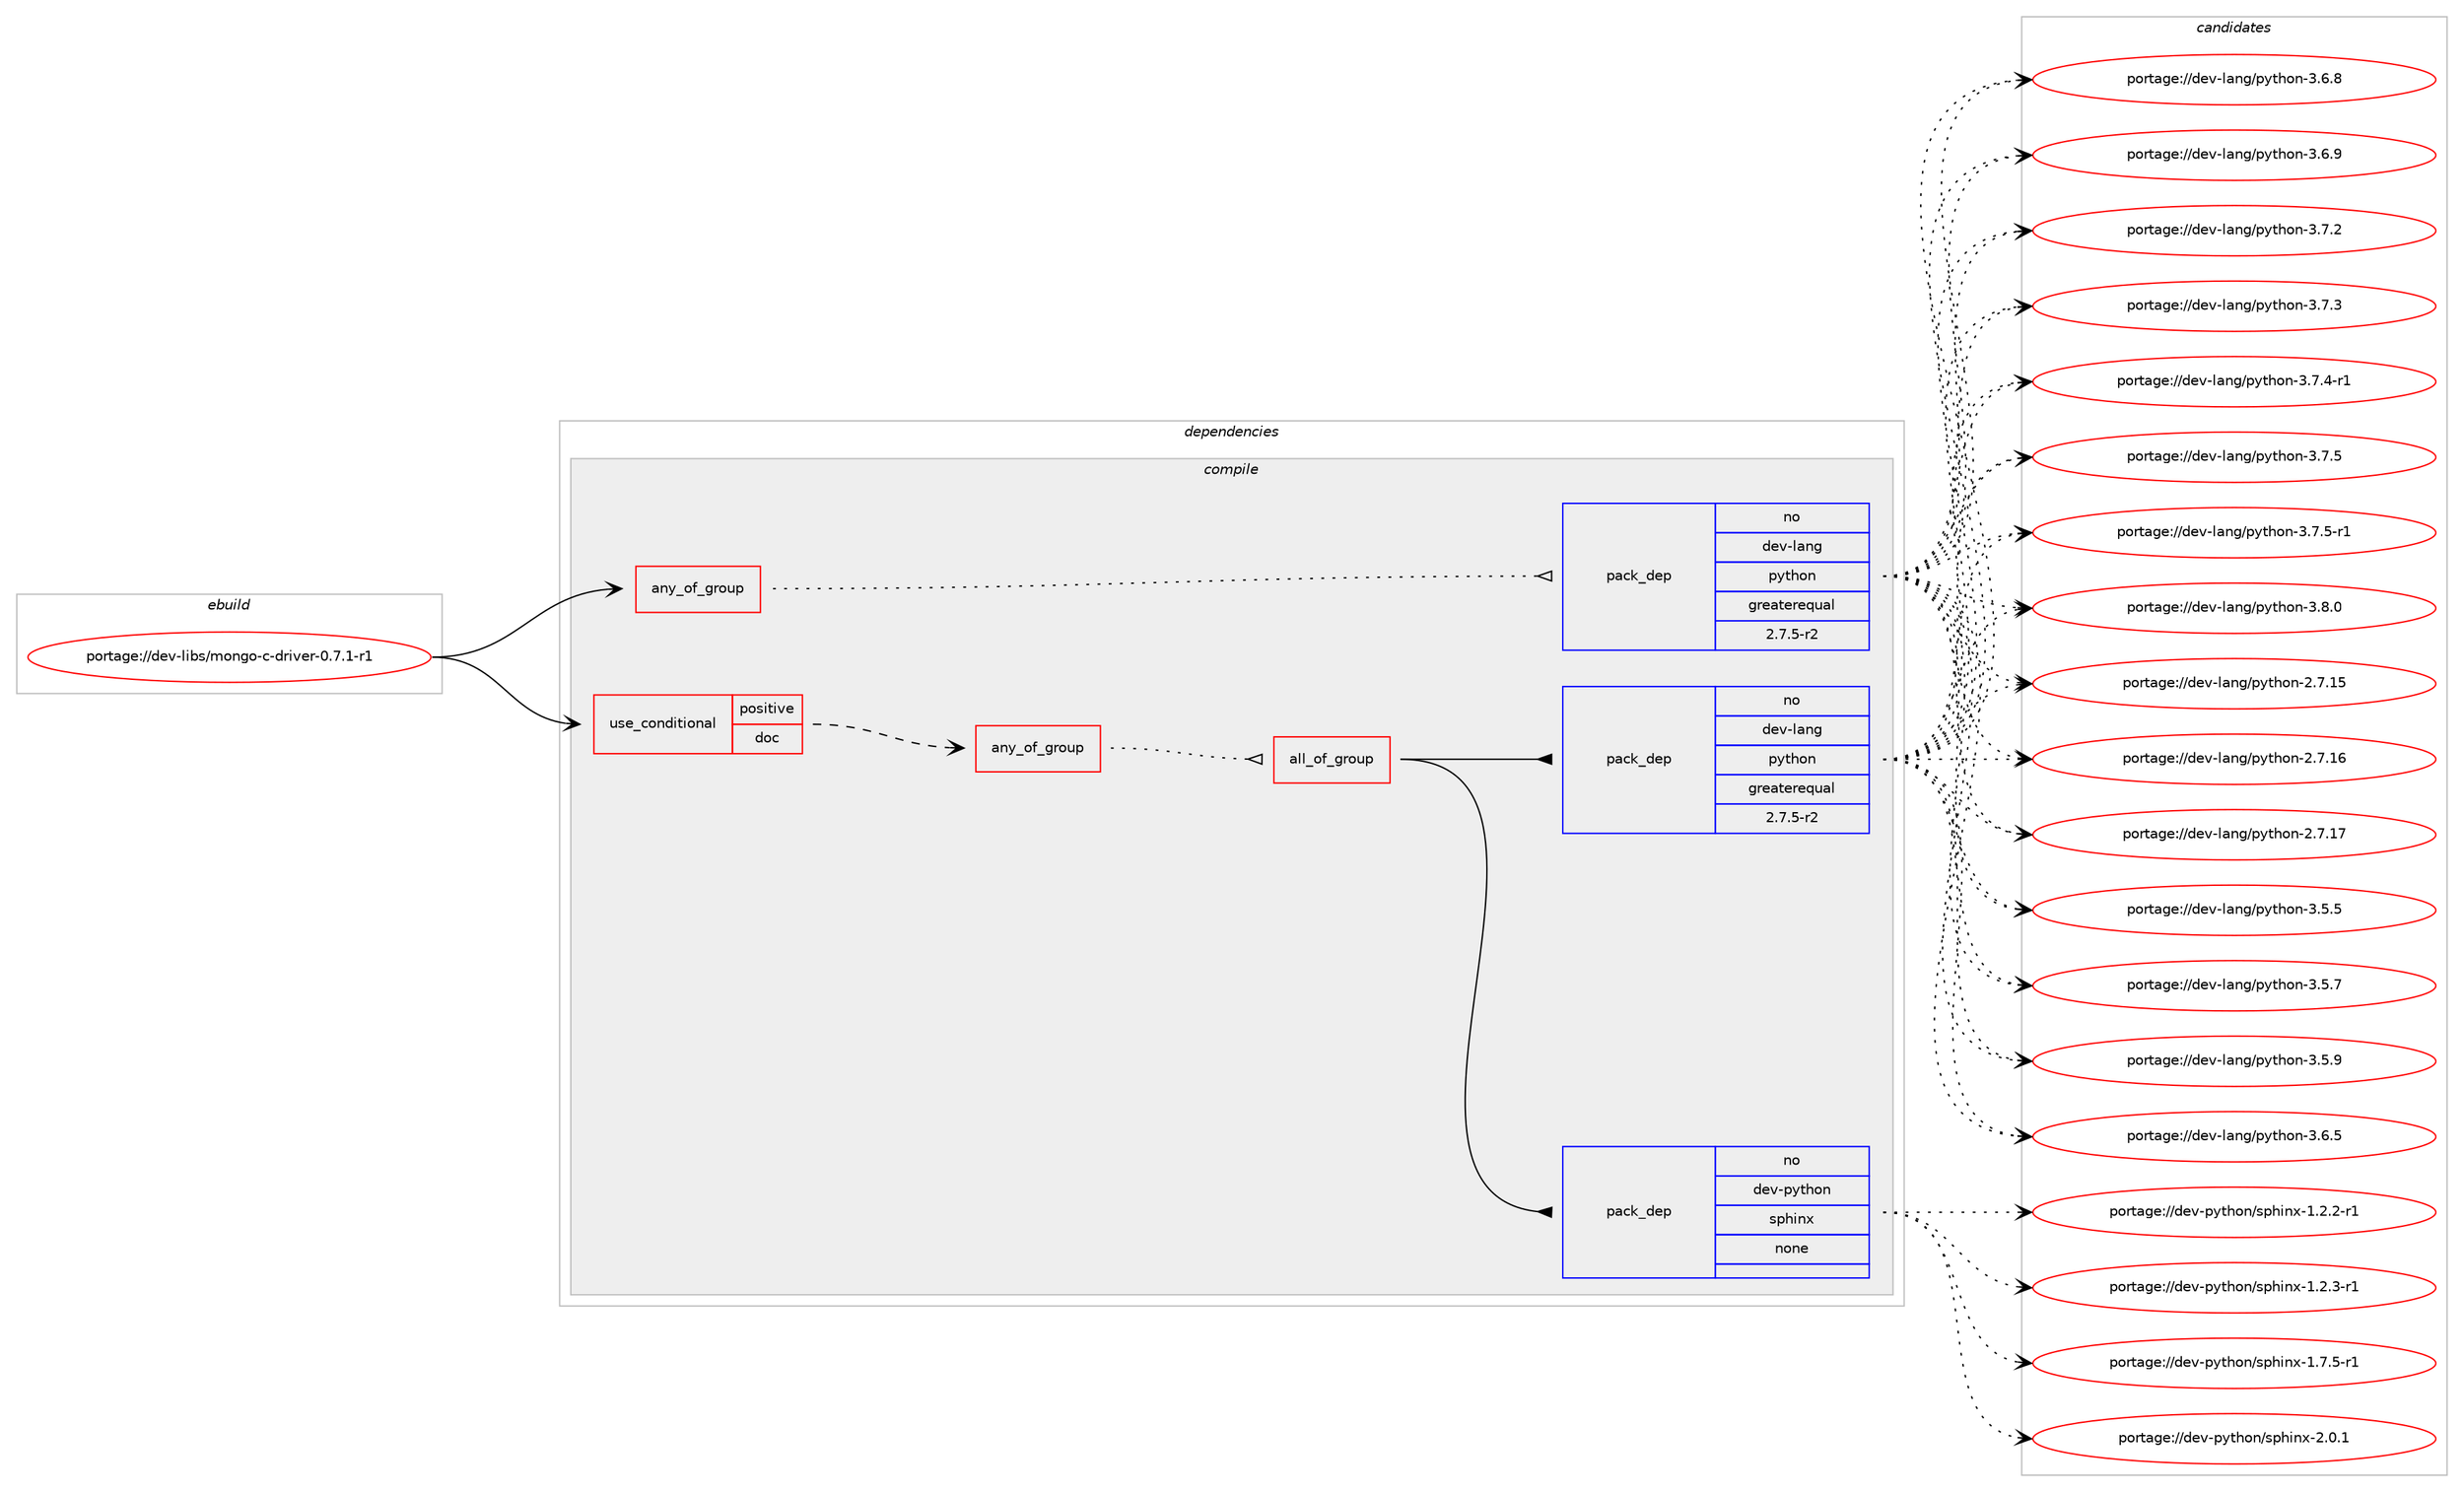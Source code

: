 digraph prolog {

# *************
# Graph options
# *************

newrank=true;
concentrate=true;
compound=true;
graph [rankdir=LR,fontname=Helvetica,fontsize=10,ranksep=1.5];#, ranksep=2.5, nodesep=0.2];
edge  [arrowhead=vee];
node  [fontname=Helvetica,fontsize=10];

# **********
# The ebuild
# **********

subgraph cluster_leftcol {
color=gray;
rank=same;
label=<<i>ebuild</i>>;
id [label="portage://dev-libs/mongo-c-driver-0.7.1-r1", color=red, width=4, href="../dev-libs/mongo-c-driver-0.7.1-r1.svg"];
}

# ****************
# The dependencies
# ****************

subgraph cluster_midcol {
color=gray;
label=<<i>dependencies</i>>;
subgraph cluster_compile {
fillcolor="#eeeeee";
style=filled;
label=<<i>compile</i>>;
subgraph any3027 {
dependency102845 [label=<<TABLE BORDER="0" CELLBORDER="1" CELLSPACING="0" CELLPADDING="4"><TR><TD CELLPADDING="10">any_of_group</TD></TR></TABLE>>, shape=none, color=red];subgraph pack78218 {
dependency102846 [label=<<TABLE BORDER="0" CELLBORDER="1" CELLSPACING="0" CELLPADDING="4" WIDTH="220"><TR><TD ROWSPAN="6" CELLPADDING="30">pack_dep</TD></TR><TR><TD WIDTH="110">no</TD></TR><TR><TD>dev-lang</TD></TR><TR><TD>python</TD></TR><TR><TD>greaterequal</TD></TR><TR><TD>2.7.5-r2</TD></TR></TABLE>>, shape=none, color=blue];
}
dependency102845:e -> dependency102846:w [weight=20,style="dotted",arrowhead="oinv"];
}
id:e -> dependency102845:w [weight=20,style="solid",arrowhead="vee"];
subgraph cond21543 {
dependency102847 [label=<<TABLE BORDER="0" CELLBORDER="1" CELLSPACING="0" CELLPADDING="4"><TR><TD ROWSPAN="3" CELLPADDING="10">use_conditional</TD></TR><TR><TD>positive</TD></TR><TR><TD>doc</TD></TR></TABLE>>, shape=none, color=red];
subgraph any3028 {
dependency102848 [label=<<TABLE BORDER="0" CELLBORDER="1" CELLSPACING="0" CELLPADDING="4"><TR><TD CELLPADDING="10">any_of_group</TD></TR></TABLE>>, shape=none, color=red];subgraph all60 {
dependency102849 [label=<<TABLE BORDER="0" CELLBORDER="1" CELLSPACING="0" CELLPADDING="4"><TR><TD CELLPADDING="10">all_of_group</TD></TR></TABLE>>, shape=none, color=red];subgraph pack78219 {
dependency102850 [label=<<TABLE BORDER="0" CELLBORDER="1" CELLSPACING="0" CELLPADDING="4" WIDTH="220"><TR><TD ROWSPAN="6" CELLPADDING="30">pack_dep</TD></TR><TR><TD WIDTH="110">no</TD></TR><TR><TD>dev-lang</TD></TR><TR><TD>python</TD></TR><TR><TD>greaterequal</TD></TR><TR><TD>2.7.5-r2</TD></TR></TABLE>>, shape=none, color=blue];
}
dependency102849:e -> dependency102850:w [weight=20,style="solid",arrowhead="inv"];
subgraph pack78220 {
dependency102851 [label=<<TABLE BORDER="0" CELLBORDER="1" CELLSPACING="0" CELLPADDING="4" WIDTH="220"><TR><TD ROWSPAN="6" CELLPADDING="30">pack_dep</TD></TR><TR><TD WIDTH="110">no</TD></TR><TR><TD>dev-python</TD></TR><TR><TD>sphinx</TD></TR><TR><TD>none</TD></TR><TR><TD></TD></TR></TABLE>>, shape=none, color=blue];
}
dependency102849:e -> dependency102851:w [weight=20,style="solid",arrowhead="inv"];
}
dependency102848:e -> dependency102849:w [weight=20,style="dotted",arrowhead="oinv"];
}
dependency102847:e -> dependency102848:w [weight=20,style="dashed",arrowhead="vee"];
}
id:e -> dependency102847:w [weight=20,style="solid",arrowhead="vee"];
}
subgraph cluster_compileandrun {
fillcolor="#eeeeee";
style=filled;
label=<<i>compile and run</i>>;
}
subgraph cluster_run {
fillcolor="#eeeeee";
style=filled;
label=<<i>run</i>>;
}
}

# **************
# The candidates
# **************

subgraph cluster_choices {
rank=same;
color=gray;
label=<<i>candidates</i>>;

subgraph choice78218 {
color=black;
nodesep=1;
choiceportage10010111845108971101034711212111610411111045504655464953 [label="portage://dev-lang/python-2.7.15", color=red, width=4,href="../dev-lang/python-2.7.15.svg"];
choiceportage10010111845108971101034711212111610411111045504655464954 [label="portage://dev-lang/python-2.7.16", color=red, width=4,href="../dev-lang/python-2.7.16.svg"];
choiceportage10010111845108971101034711212111610411111045504655464955 [label="portage://dev-lang/python-2.7.17", color=red, width=4,href="../dev-lang/python-2.7.17.svg"];
choiceportage100101118451089711010347112121116104111110455146534653 [label="portage://dev-lang/python-3.5.5", color=red, width=4,href="../dev-lang/python-3.5.5.svg"];
choiceportage100101118451089711010347112121116104111110455146534655 [label="portage://dev-lang/python-3.5.7", color=red, width=4,href="../dev-lang/python-3.5.7.svg"];
choiceportage100101118451089711010347112121116104111110455146534657 [label="portage://dev-lang/python-3.5.9", color=red, width=4,href="../dev-lang/python-3.5.9.svg"];
choiceportage100101118451089711010347112121116104111110455146544653 [label="portage://dev-lang/python-3.6.5", color=red, width=4,href="../dev-lang/python-3.6.5.svg"];
choiceportage100101118451089711010347112121116104111110455146544656 [label="portage://dev-lang/python-3.6.8", color=red, width=4,href="../dev-lang/python-3.6.8.svg"];
choiceportage100101118451089711010347112121116104111110455146544657 [label="portage://dev-lang/python-3.6.9", color=red, width=4,href="../dev-lang/python-3.6.9.svg"];
choiceportage100101118451089711010347112121116104111110455146554650 [label="portage://dev-lang/python-3.7.2", color=red, width=4,href="../dev-lang/python-3.7.2.svg"];
choiceportage100101118451089711010347112121116104111110455146554651 [label="portage://dev-lang/python-3.7.3", color=red, width=4,href="../dev-lang/python-3.7.3.svg"];
choiceportage1001011184510897110103471121211161041111104551465546524511449 [label="portage://dev-lang/python-3.7.4-r1", color=red, width=4,href="../dev-lang/python-3.7.4-r1.svg"];
choiceportage100101118451089711010347112121116104111110455146554653 [label="portage://dev-lang/python-3.7.5", color=red, width=4,href="../dev-lang/python-3.7.5.svg"];
choiceportage1001011184510897110103471121211161041111104551465546534511449 [label="portage://dev-lang/python-3.7.5-r1", color=red, width=4,href="../dev-lang/python-3.7.5-r1.svg"];
choiceportage100101118451089711010347112121116104111110455146564648 [label="portage://dev-lang/python-3.8.0", color=red, width=4,href="../dev-lang/python-3.8.0.svg"];
dependency102846:e -> choiceportage10010111845108971101034711212111610411111045504655464953:w [style=dotted,weight="100"];
dependency102846:e -> choiceportage10010111845108971101034711212111610411111045504655464954:w [style=dotted,weight="100"];
dependency102846:e -> choiceportage10010111845108971101034711212111610411111045504655464955:w [style=dotted,weight="100"];
dependency102846:e -> choiceportage100101118451089711010347112121116104111110455146534653:w [style=dotted,weight="100"];
dependency102846:e -> choiceportage100101118451089711010347112121116104111110455146534655:w [style=dotted,weight="100"];
dependency102846:e -> choiceportage100101118451089711010347112121116104111110455146534657:w [style=dotted,weight="100"];
dependency102846:e -> choiceportage100101118451089711010347112121116104111110455146544653:w [style=dotted,weight="100"];
dependency102846:e -> choiceportage100101118451089711010347112121116104111110455146544656:w [style=dotted,weight="100"];
dependency102846:e -> choiceportage100101118451089711010347112121116104111110455146544657:w [style=dotted,weight="100"];
dependency102846:e -> choiceportage100101118451089711010347112121116104111110455146554650:w [style=dotted,weight="100"];
dependency102846:e -> choiceportage100101118451089711010347112121116104111110455146554651:w [style=dotted,weight="100"];
dependency102846:e -> choiceportage1001011184510897110103471121211161041111104551465546524511449:w [style=dotted,weight="100"];
dependency102846:e -> choiceportage100101118451089711010347112121116104111110455146554653:w [style=dotted,weight="100"];
dependency102846:e -> choiceportage1001011184510897110103471121211161041111104551465546534511449:w [style=dotted,weight="100"];
dependency102846:e -> choiceportage100101118451089711010347112121116104111110455146564648:w [style=dotted,weight="100"];
}
subgraph choice78219 {
color=black;
nodesep=1;
choiceportage10010111845108971101034711212111610411111045504655464953 [label="portage://dev-lang/python-2.7.15", color=red, width=4,href="../dev-lang/python-2.7.15.svg"];
choiceportage10010111845108971101034711212111610411111045504655464954 [label="portage://dev-lang/python-2.7.16", color=red, width=4,href="../dev-lang/python-2.7.16.svg"];
choiceportage10010111845108971101034711212111610411111045504655464955 [label="portage://dev-lang/python-2.7.17", color=red, width=4,href="../dev-lang/python-2.7.17.svg"];
choiceportage100101118451089711010347112121116104111110455146534653 [label="portage://dev-lang/python-3.5.5", color=red, width=4,href="../dev-lang/python-3.5.5.svg"];
choiceportage100101118451089711010347112121116104111110455146534655 [label="portage://dev-lang/python-3.5.7", color=red, width=4,href="../dev-lang/python-3.5.7.svg"];
choiceportage100101118451089711010347112121116104111110455146534657 [label="portage://dev-lang/python-3.5.9", color=red, width=4,href="../dev-lang/python-3.5.9.svg"];
choiceportage100101118451089711010347112121116104111110455146544653 [label="portage://dev-lang/python-3.6.5", color=red, width=4,href="../dev-lang/python-3.6.5.svg"];
choiceportage100101118451089711010347112121116104111110455146544656 [label="portage://dev-lang/python-3.6.8", color=red, width=4,href="../dev-lang/python-3.6.8.svg"];
choiceportage100101118451089711010347112121116104111110455146544657 [label="portage://dev-lang/python-3.6.9", color=red, width=4,href="../dev-lang/python-3.6.9.svg"];
choiceportage100101118451089711010347112121116104111110455146554650 [label="portage://dev-lang/python-3.7.2", color=red, width=4,href="../dev-lang/python-3.7.2.svg"];
choiceportage100101118451089711010347112121116104111110455146554651 [label="portage://dev-lang/python-3.7.3", color=red, width=4,href="../dev-lang/python-3.7.3.svg"];
choiceportage1001011184510897110103471121211161041111104551465546524511449 [label="portage://dev-lang/python-3.7.4-r1", color=red, width=4,href="../dev-lang/python-3.7.4-r1.svg"];
choiceportage100101118451089711010347112121116104111110455146554653 [label="portage://dev-lang/python-3.7.5", color=red, width=4,href="../dev-lang/python-3.7.5.svg"];
choiceportage1001011184510897110103471121211161041111104551465546534511449 [label="portage://dev-lang/python-3.7.5-r1", color=red, width=4,href="../dev-lang/python-3.7.5-r1.svg"];
choiceportage100101118451089711010347112121116104111110455146564648 [label="portage://dev-lang/python-3.8.0", color=red, width=4,href="../dev-lang/python-3.8.0.svg"];
dependency102850:e -> choiceportage10010111845108971101034711212111610411111045504655464953:w [style=dotted,weight="100"];
dependency102850:e -> choiceportage10010111845108971101034711212111610411111045504655464954:w [style=dotted,weight="100"];
dependency102850:e -> choiceportage10010111845108971101034711212111610411111045504655464955:w [style=dotted,weight="100"];
dependency102850:e -> choiceportage100101118451089711010347112121116104111110455146534653:w [style=dotted,weight="100"];
dependency102850:e -> choiceportage100101118451089711010347112121116104111110455146534655:w [style=dotted,weight="100"];
dependency102850:e -> choiceportage100101118451089711010347112121116104111110455146534657:w [style=dotted,weight="100"];
dependency102850:e -> choiceportage100101118451089711010347112121116104111110455146544653:w [style=dotted,weight="100"];
dependency102850:e -> choiceportage100101118451089711010347112121116104111110455146544656:w [style=dotted,weight="100"];
dependency102850:e -> choiceportage100101118451089711010347112121116104111110455146544657:w [style=dotted,weight="100"];
dependency102850:e -> choiceportage100101118451089711010347112121116104111110455146554650:w [style=dotted,weight="100"];
dependency102850:e -> choiceportage100101118451089711010347112121116104111110455146554651:w [style=dotted,weight="100"];
dependency102850:e -> choiceportage1001011184510897110103471121211161041111104551465546524511449:w [style=dotted,weight="100"];
dependency102850:e -> choiceportage100101118451089711010347112121116104111110455146554653:w [style=dotted,weight="100"];
dependency102850:e -> choiceportage1001011184510897110103471121211161041111104551465546534511449:w [style=dotted,weight="100"];
dependency102850:e -> choiceportage100101118451089711010347112121116104111110455146564648:w [style=dotted,weight="100"];
}
subgraph choice78220 {
color=black;
nodesep=1;
choiceportage10010111845112121116104111110471151121041051101204549465046504511449 [label="portage://dev-python/sphinx-1.2.2-r1", color=red, width=4,href="../dev-python/sphinx-1.2.2-r1.svg"];
choiceportage10010111845112121116104111110471151121041051101204549465046514511449 [label="portage://dev-python/sphinx-1.2.3-r1", color=red, width=4,href="../dev-python/sphinx-1.2.3-r1.svg"];
choiceportage10010111845112121116104111110471151121041051101204549465546534511449 [label="portage://dev-python/sphinx-1.7.5-r1", color=red, width=4,href="../dev-python/sphinx-1.7.5-r1.svg"];
choiceportage1001011184511212111610411111047115112104105110120455046484649 [label="portage://dev-python/sphinx-2.0.1", color=red, width=4,href="../dev-python/sphinx-2.0.1.svg"];
dependency102851:e -> choiceportage10010111845112121116104111110471151121041051101204549465046504511449:w [style=dotted,weight="100"];
dependency102851:e -> choiceportage10010111845112121116104111110471151121041051101204549465046514511449:w [style=dotted,weight="100"];
dependency102851:e -> choiceportage10010111845112121116104111110471151121041051101204549465546534511449:w [style=dotted,weight="100"];
dependency102851:e -> choiceportage1001011184511212111610411111047115112104105110120455046484649:w [style=dotted,weight="100"];
}
}

}
